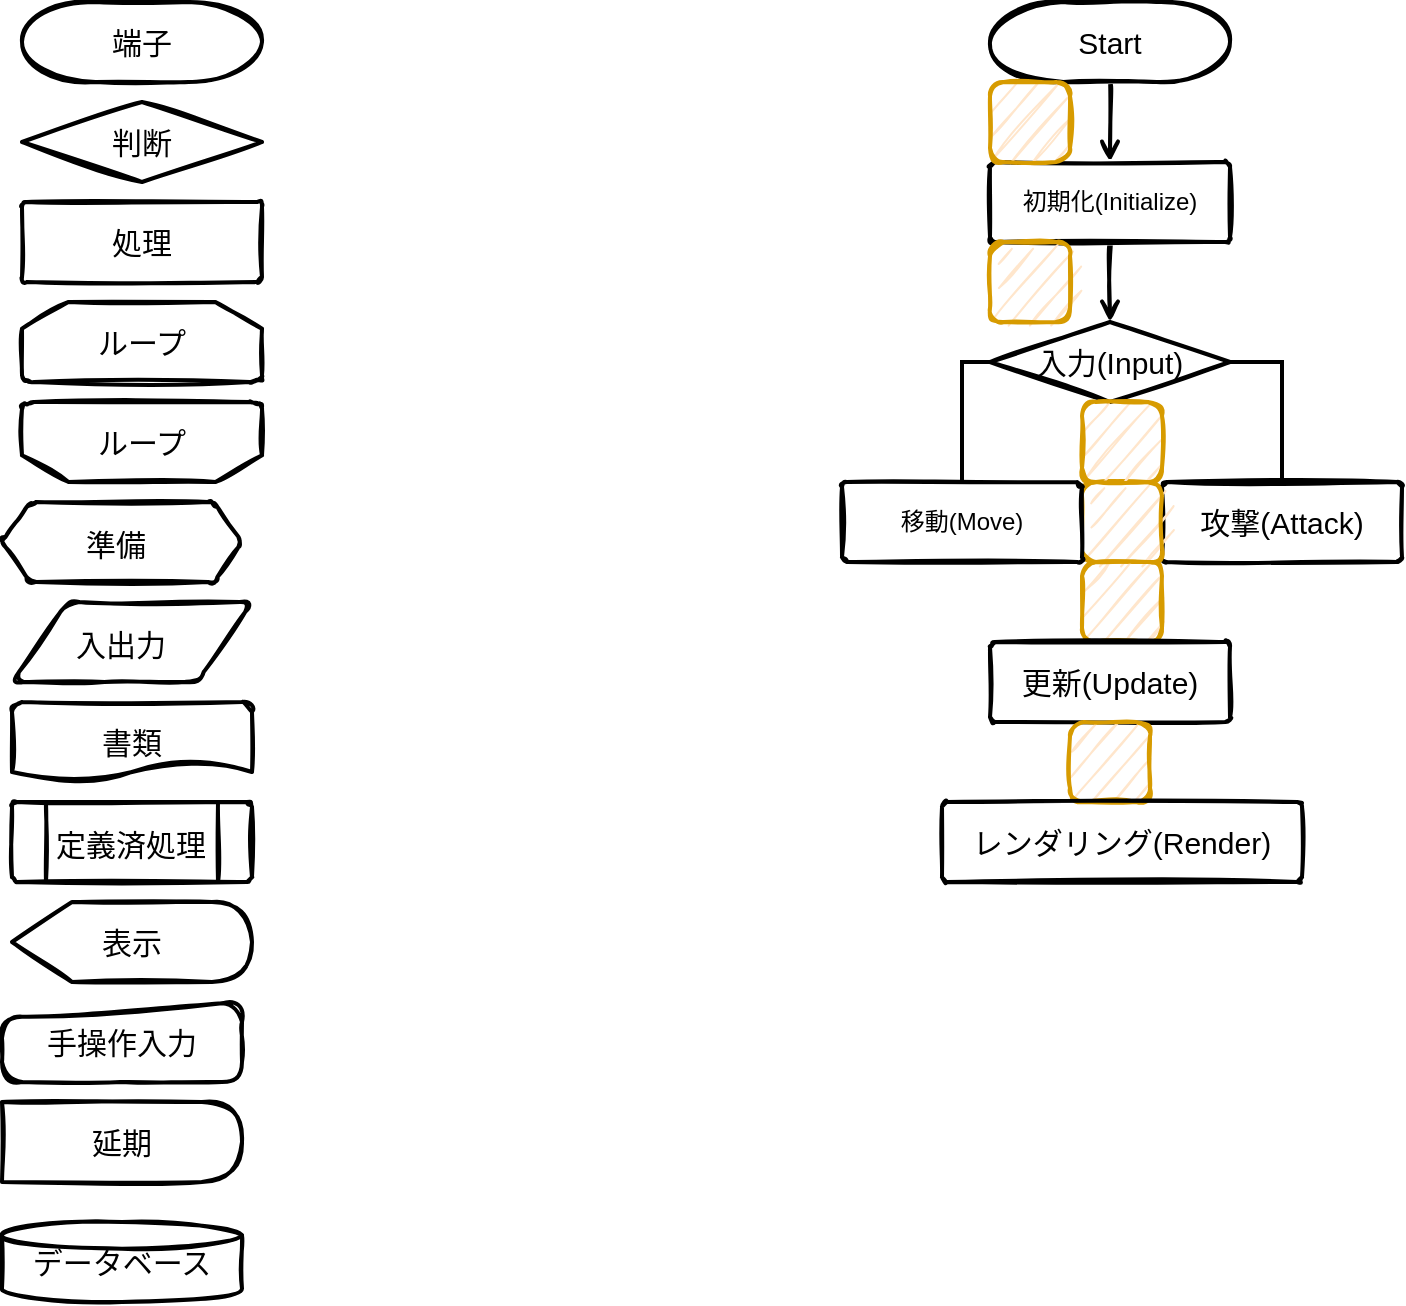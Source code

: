 <mxfile version="19.0.3" type="device" pages="8"><diagram id="8b9356f4-c5a1-f736-3c46-6402eabdcbc7" name="FlowChart"><mxGraphModel dx="2249" dy="875" grid="1" gridSize="10" guides="1" tooltips="1" connect="1" arrows="1" fold="1" page="1" pageScale="1" pageWidth="827" pageHeight="1169" background="#ffffff" math="0" shadow="0"><root><mxCell id="0"/><mxCell id="1" parent="0"/><mxCell id="4" value="&lt;font style=&quot;font-size: 15px&quot;&gt;端子&lt;/font&gt;" style="strokeWidth=2;html=1;shape=mxgraph.flowchart.terminator;whiteSpace=wrap;rounded=1;shadow=0;glass=0;comic=0;aspect=fixed;sketch=1;" parent="1" vertex="1"><mxGeometry x="-130" y="20" width="120" height="40" as="geometry"/></mxCell><mxCell id="5" value="&lt;font style=&quot;font-size: 15px&quot;&gt;処理&lt;/font&gt;" style="strokeWidth=2;html=1;shape=mxgraph.flowchart.process;whiteSpace=wrap;rounded=1;shadow=0;glass=0;comic=0;aspect=fixed;sketch=1;" parent="1" vertex="1"><mxGeometry x="-130" y="120" width="120" height="40" as="geometry"/></mxCell><mxCell id="9" value="&lt;font style=&quot;font-size: 15px&quot;&gt;判断&lt;/font&gt;" style="strokeWidth=2;html=1;shape=mxgraph.flowchart.decision;whiteSpace=wrap;rounded=1;shadow=0;glass=0;comic=0;aspect=fixed;sketch=1;" parent="1" vertex="1"><mxGeometry x="-130" y="70" width="120" height="40" as="geometry"/></mxCell><mxCell id="11" value="&lt;font style=&quot;font-size: 15px&quot;&gt;ループ&lt;/font&gt;" style="strokeWidth=2;html=1;shape=mxgraph.flowchart.loop_limit;whiteSpace=wrap;rounded=1;shadow=0;glass=0;comic=0;direction=west;aspect=fixed;sketch=1;" parent="1" vertex="1"><mxGeometry x="-130" y="220" width="120" height="40" as="geometry"/></mxCell><mxCell id="12" value="&lt;font style=&quot;font-size: 15px&quot;&gt;ループ&lt;/font&gt;" style="strokeWidth=2;html=1;shape=mxgraph.flowchart.loop_limit;whiteSpace=wrap;rounded=1;shadow=0;glass=0;comic=0;aspect=fixed;sketch=1;" parent="1" vertex="1"><mxGeometry x="-130" y="170" width="120" height="40" as="geometry"/></mxCell><mxCell id="22" value="" style="verticalLabelPosition=bottom;verticalAlign=top;html=1;strokeWidth=2;shape=process;whiteSpace=wrap;rounded=1;size=0.14;arcSize=6;shadow=0;glass=0;comic=0;aspect=fixed;sketch=1;" parent="1" vertex="1"><mxGeometry x="-135" y="420" width="120" height="40" as="geometry"/></mxCell><mxCell id="23" value="&lt;font style=&quot;font-size: 15px&quot;&gt;定義済処理&lt;/font&gt;" style="text;html=1;resizable=0;points=[];autosize=1;align=left;verticalAlign=top;spacingTop=-4;rounded=1;sketch=1;" parent="1" vertex="1"><mxGeometry x="-115" y="430" width="80" height="20" as="geometry"/></mxCell><mxCell id="26" value="&lt;font style=&quot;font-size: 15px&quot;&gt;表示&lt;/font&gt;&lt;br&gt;" style="shape=display;whiteSpace=wrap;html=1;rounded=1;shadow=0;glass=0;comic=0;strokeWidth=2;aspect=fixed;sketch=1;" parent="1" vertex="1"><mxGeometry x="-135" y="470" width="120" height="40" as="geometry"/></mxCell><mxCell id="27" value="" style="verticalLabelPosition=bottom;verticalAlign=top;html=1;strokeWidth=2;shape=hexagon;perimeter=hexagonPerimeter2;arcSize=6;size=0.117;rounded=1;shadow=0;glass=0;comic=0;sketch=1;" parent="1" vertex="1"><mxGeometry x="-140" y="270" width="120" height="40" as="geometry"/></mxCell><mxCell id="28" value="&lt;font style=&quot;font-size: 15px&quot;&gt;準備&lt;/font&gt;" style="text;html=1;resizable=0;points=[];autosize=1;align=left;verticalAlign=top;spacingTop=-4;rounded=1;sketch=1;" parent="1" vertex="1"><mxGeometry x="-100" y="280" width="50" height="20" as="geometry"/></mxCell><mxCell id="29" value="" style="verticalLabelPosition=bottom;verticalAlign=top;html=1;strokeWidth=2;shape=parallelogram;perimeter=parallelogramPerimeter;whiteSpace=wrap;rounded=1;arcSize=12;size=0.23;shadow=0;glass=0;comic=0;aspect=fixed;sketch=1;" parent="1" vertex="1"><mxGeometry x="-135" y="320" width="120" height="40" as="geometry"/></mxCell><mxCell id="30" value="&lt;font style=&quot;font-size: 15px&quot;&gt;入出力&lt;/font&gt;" style="text;html=1;resizable=0;points=[];autosize=1;align=left;verticalAlign=top;spacingTop=-4;rounded=1;sketch=1;" parent="1" vertex="1"><mxGeometry x="-105" y="330" width="60" height="20" as="geometry"/></mxCell><mxCell id="31" value="&lt;font style=&quot;font-size: 15px&quot;&gt;書類&lt;/font&gt;" style="strokeWidth=2;html=1;shape=mxgraph.flowchart.document2;whiteSpace=wrap;size=0.25;rounded=1;shadow=0;glass=0;comic=0;aspect=fixed;sketch=1;" parent="1" vertex="1"><mxGeometry x="-135" y="370" width="120" height="40" as="geometry"/></mxCell><mxCell id="32" value="&lt;font style=&quot;font-size: 15px&quot;&gt;手操作入力&lt;/font&gt;" style="shape=manualInput;whiteSpace=wrap;html=1;rounded=1;shadow=0;glass=0;comic=0;strokeWidth=2;size=8;aspect=fixed;sketch=1;" parent="1" vertex="1"><mxGeometry x="-140" y="520" width="120" height="40" as="geometry"/></mxCell><mxCell id="35" value="&lt;font style=&quot;font-size: 15px&quot;&gt;延期&lt;/font&gt;" style="shape=delay;whiteSpace=wrap;html=1;rounded=1;shadow=0;glass=0;comic=0;strokeWidth=2;aspect=fixed;sketch=1;" parent="1" vertex="1"><mxGeometry x="-140" y="570" width="120" height="40" as="geometry"/></mxCell><mxCell id="36" value="&lt;div style=&quot;text-align: justify&quot;&gt;&lt;span style=&quot;font-size: 15px&quot;&gt;データベース&lt;/span&gt;&lt;/div&gt;" style="strokeWidth=2;html=1;shape=mxgraph.flowchart.database;whiteSpace=wrap;rounded=1;shadow=0;glass=0;comic=0;sketch=1;" parent="1" vertex="1"><mxGeometry x="-140" y="630" width="120" height="40" as="geometry"/></mxCell><mxCell id="SkoWz-BTdBOckqMR-4CV-47" style="edgeStyle=orthogonalEdgeStyle;rounded=1;orthogonalLoop=1;jettySize=auto;html=1;exitX=0.5;exitY=1;exitDx=0;exitDy=0;exitPerimeter=0;entryX=0.5;entryY=0;entryDx=0;entryDy=0;entryPerimeter=0;endArrow=open;endFill=0;strokeWidth=2;sketch=1;curved=1;" parent="1" source="AXVmtOd2KsD3Xebhp-e--36" target="SkoWz-BTdBOckqMR-4CV-36" edge="1"><mxGeometry relative="1" as="geometry"/></mxCell><mxCell id="AXVmtOd2KsD3Xebhp-e--36" value="&lt;span style=&quot;font-size: 15px;&quot;&gt;Start&lt;/span&gt;" style="strokeWidth=2;html=1;shape=mxgraph.flowchart.terminator;whiteSpace=wrap;rounded=1;shadow=0;glass=0;comic=0;aspect=fixed;sketch=1;" parent="1" vertex="1"><mxGeometry x="354" y="20" width="120" height="40" as="geometry"/></mxCell><mxCell id="SkoWz-BTdBOckqMR-4CV-48" style="edgeStyle=orthogonalEdgeStyle;rounded=1;orthogonalLoop=1;jettySize=auto;html=1;exitX=0.5;exitY=1;exitDx=0;exitDy=0;exitPerimeter=0;entryX=0.5;entryY=0;entryDx=0;entryDy=0;entryPerimeter=0;endArrow=open;endFill=0;strokeWidth=2;sketch=1;curved=1;" parent="1" source="SkoWz-BTdBOckqMR-4CV-36" target="37" edge="1"><mxGeometry relative="1" as="geometry"><mxPoint x="414" y="180" as="targetPoint"/></mxGeometry></mxCell><mxCell id="SkoWz-BTdBOckqMR-4CV-36" value="初期化(Initialize)" style="strokeWidth=2;html=1;shape=mxgraph.flowchart.process;whiteSpace=wrap;rounded=1;shadow=0;glass=0;comic=0;aspect=fixed;sketch=1;" parent="1" vertex="1"><mxGeometry x="354" y="100" width="120" height="40" as="geometry"/></mxCell><mxCell id="SkoWz-BTdBOckqMR-4CV-37" value="" style="rounded=1;whiteSpace=wrap;html=1;absoluteArcSize=1;arcSize=14;strokeWidth=2;aspect=fixed;fillColor=#ffe6cc;strokeColor=#d79b00;sketch=1;" parent="1" vertex="1"><mxGeometry x="354" y="140" width="40" height="40" as="geometry"/></mxCell><mxCell id="SkoWz-BTdBOckqMR-4CV-41" value="" style="rounded=1;whiteSpace=wrap;html=1;absoluteArcSize=1;arcSize=14;strokeWidth=2;aspect=fixed;fillColor=#ffe6cc;strokeColor=#d79b00;sketch=1;" parent="1" vertex="1"><mxGeometry x="354" y="60" width="40" height="40" as="geometry"/></mxCell><mxCell id="SkoWz-BTdBOckqMR-4CV-44" value="&lt;span style=&quot;font-size: 15px&quot;&gt;攻撃(Attack)&lt;/span&gt;" style="strokeWidth=2;html=1;shape=mxgraph.flowchart.process;whiteSpace=wrap;rounded=1;shadow=0;glass=0;comic=0;aspect=fixed;sketch=1;" parent="1" vertex="1"><mxGeometry x="440" y="260" width="120" height="40" as="geometry"/></mxCell><mxCell id="SkoWz-BTdBOckqMR-4CV-39" value="" style="rounded=1;whiteSpace=wrap;html=1;absoluteArcSize=1;arcSize=14;strokeWidth=2;aspect=fixed;fillColor=#ffe6cc;strokeColor=#d79b00;sketch=1;" parent="1" vertex="1"><mxGeometry x="400" y="260" width="40" height="40" as="geometry"/></mxCell><mxCell id="SkoWz-BTdBOckqMR-4CV-50" value="" style="rounded=1;whiteSpace=wrap;html=1;absoluteArcSize=1;arcSize=14;strokeWidth=2;aspect=fixed;fillColor=#ffe6cc;strokeColor=#d79b00;sketch=1;" parent="1" vertex="1"><mxGeometry x="400" y="300" width="40" height="40" as="geometry"/></mxCell><mxCell id="SkoWz-BTdBOckqMR-4CV-51" value="&lt;span style=&quot;font-size: 15px;&quot;&gt;更新(Update)&lt;/span&gt;" style="strokeWidth=2;html=1;shape=mxgraph.flowchart.process;whiteSpace=wrap;rounded=1;shadow=0;glass=0;comic=0;aspect=fixed;sketch=1;" parent="1" vertex="1"><mxGeometry x="354" y="340" width="120" height="40" as="geometry"/></mxCell><mxCell id="SkoWz-BTdBOckqMR-4CV-52" value="" style="rounded=1;whiteSpace=wrap;html=1;absoluteArcSize=1;arcSize=14;strokeWidth=2;aspect=fixed;fillColor=#ffe6cc;strokeColor=#d79b00;sketch=1;" parent="1" vertex="1"><mxGeometry x="394" y="380" width="40" height="40" as="geometry"/></mxCell><mxCell id="42" style="edgeStyle=orthogonalEdgeStyle;rounded=0;html=1;exitX=1;exitY=0.5;exitPerimeter=0;jettySize=auto;orthogonalLoop=1;strokeWidth=2;endArrow=none;endFill=0;entryX=0.5;entryY=0;entryPerimeter=0;" parent="1" source="37" target="SkoWz-BTdBOckqMR-4CV-44" edge="1"><mxGeometry relative="1" as="geometry"><mxPoint x="500" y="240" as="targetPoint"/></mxGeometry></mxCell><mxCell id="43" style="edgeStyle=orthogonalEdgeStyle;rounded=0;html=1;exitX=0;exitY=0.5;exitPerimeter=0;endArrow=none;endFill=0;jettySize=auto;orthogonalLoop=1;strokeWidth=2;entryX=0.5;entryY=0;entryPerimeter=0;" parent="1" source="37" target="38" edge="1"><mxGeometry relative="1" as="geometry"><mxPoint x="320" y="250" as="targetPoint"/><Array as="points"><mxPoint x="340" y="200"/></Array></mxGeometry></mxCell><mxCell id="37" value="&lt;span style=&quot;font-size: 15px&quot;&gt;入力(Input)&lt;/span&gt;" style="strokeWidth=2;html=1;shape=mxgraph.flowchart.decision;whiteSpace=wrap;rounded=1;shadow=0;glass=0;comic=0;aspect=fixed;sketch=1;" parent="1" vertex="1"><mxGeometry x="354" y="180" width="120" height="40" as="geometry"/></mxCell><mxCell id="38" value="移動(Move)" style="strokeWidth=2;html=1;shape=mxgraph.flowchart.process;whiteSpace=wrap;rounded=1;shadow=0;glass=0;comic=0;aspect=fixed;sketch=1;" parent="1" vertex="1"><mxGeometry x="280" y="260" width="120" height="40" as="geometry"/></mxCell><mxCell id="44" value="" style="rounded=1;whiteSpace=wrap;html=1;absoluteArcSize=1;arcSize=14;strokeWidth=2;aspect=fixed;fillColor=#ffe6cc;strokeColor=#d79b00;sketch=1;" parent="1" vertex="1"><mxGeometry x="400" y="220" width="40" height="40" as="geometry"/></mxCell><mxCell id="juzHNN4JNiudzsEo4OhP-44" value="&lt;span style=&quot;font-size: 15px;&quot;&gt;レンダリング(Render)&lt;/span&gt;" style="strokeWidth=2;html=1;shape=mxgraph.flowchart.process;whiteSpace=wrap;rounded=1;shadow=0;glass=0;comic=0;sketch=1;" vertex="1" parent="1"><mxGeometry x="330" y="420" width="180" height="40" as="geometry"/></mxCell></root></mxGraphModel></diagram><diagram id="SIBR8JVRIrvBicc1WjG_" name="Sequence Chart"><mxGraphModel dx="981" dy="752" grid="1" gridSize="10" guides="1" tooltips="1" connect="1" arrows="1" fold="1" page="1" pageScale="1" pageWidth="827" pageHeight="1169" background="#ffffff" math="0" shadow="0"><root><mxCell id="0"/><mxCell id="1" parent="0"/></root></mxGraphModel></diagram><diagram id="DHMqi2kpycABYLg0SRsI" name="Activity Chart"><mxGraphModel dx="981" dy="752" grid="1" gridSize="10" guides="1" tooltips="1" connect="1" arrows="1" fold="1" page="1" pageScale="1" pageWidth="827" pageHeight="1169" background="#ffffff" math="0" shadow="0"><root><mxCell id="0"/><mxCell id="1" parent="0"/></root></mxGraphModel></diagram><diagram id="byK9zjGDSTQlV0NVsNNI" name="Class Chart"><mxGraphModel dx="981" dy="752" grid="1" gridSize="10" guides="1" tooltips="1" connect="1" arrows="1" fold="1" page="1" pageScale="1" pageWidth="827" pageHeight="1169" background="#ffffff" math="0" shadow="0"><root><mxCell id="0"/><mxCell id="1" parent="0"/><mxCell id="vRAII94xCJ6-noor-me1-6" value="Classname" style="swimlane;fontStyle=1;align=center;verticalAlign=top;childLayout=stackLayout;horizontal=1;startSize=26;horizontalStack=0;resizeParent=1;resizeParentMax=0;resizeLast=0;collapsible=1;marginBottom=0;rounded=0;" parent="1" vertex="1"><mxGeometry x="20" y="10" width="160" height="86" as="geometry"/></mxCell><mxCell id="vRAII94xCJ6-noor-me1-7" value="+ field: type" style="text;strokeColor=none;fillColor=none;align=left;verticalAlign=top;spacingLeft=4;spacingRight=4;overflow=hidden;rotatable=0;points=[[0,0.5],[1,0.5]];portConstraint=eastwest;rounded=0;" parent="vRAII94xCJ6-noor-me1-6" vertex="1"><mxGeometry y="26" width="160" height="26" as="geometry"/></mxCell><mxCell id="vRAII94xCJ6-noor-me1-8" value="" style="line;strokeWidth=1;fillColor=none;align=left;verticalAlign=middle;spacingTop=-1;spacingLeft=3;spacingRight=3;rotatable=0;labelPosition=right;points=[];portConstraint=eastwest;rounded=0;" parent="vRAII94xCJ6-noor-me1-6" vertex="1"><mxGeometry y="52" width="160" height="8" as="geometry"/></mxCell><mxCell id="vRAII94xCJ6-noor-me1-9" value="+ method(type): type" style="text;strokeColor=none;fillColor=none;align=left;verticalAlign=top;spacingLeft=4;spacingRight=4;overflow=hidden;rotatable=0;points=[[0,0.5],[1,0.5]];portConstraint=eastwest;rounded=0;" parent="vRAII94xCJ6-noor-me1-6" vertex="1"><mxGeometry y="60" width="160" height="26" as="geometry"/></mxCell></root></mxGraphModel></diagram><diagram id="HYEKNNbzPxQlusysOU6j" name="Object Chart"><mxGraphModel dx="981" dy="752" grid="1" gridSize="10" guides="1" tooltips="1" connect="1" arrows="1" fold="1" page="1" pageScale="1" pageWidth="827" pageHeight="1169" background="#ffffff" math="0" shadow="0"><root><mxCell id="0"/><mxCell id="1" parent="0"/></root></mxGraphModel></diagram><diagram id="8Feo2pbNz3kHHalTPfX5" name="Component Charts"><mxGraphModel dx="981" dy="752" grid="1" gridSize="10" guides="1" tooltips="1" connect="1" arrows="1" fold="1" page="1" pageScale="1" pageWidth="827" pageHeight="1169" background="#ffffff" math="0" shadow="0"><root><mxCell id="0"/><mxCell id="1" parent="0"/></root></mxGraphModel></diagram><diagram id="8anw3CSdZ9RILgqmspnl" name="State Transition Charts"><mxGraphModel dx="981" dy="752" grid="1" gridSize="10" guides="1" tooltips="1" connect="1" arrows="1" fold="1" page="1" pageScale="1" pageWidth="827" pageHeight="1169" background="#ffffff" math="0" shadow="0"><root><mxCell id="0"/><mxCell id="1" parent="0"/></root></mxGraphModel></diagram><diagram id="hjJhLCi5dbCxMtqOYE69" name="Timing Charts"><mxGraphModel dx="981" dy="752" grid="1" gridSize="10" guides="1" tooltips="1" connect="1" arrows="1" fold="1" page="1" pageScale="1" pageWidth="827" pageHeight="1169" background="#ffffff" math="0" shadow="0"><root><mxCell id="0"/><mxCell id="1" parent="0"/></root></mxGraphModel></diagram></mxfile>
